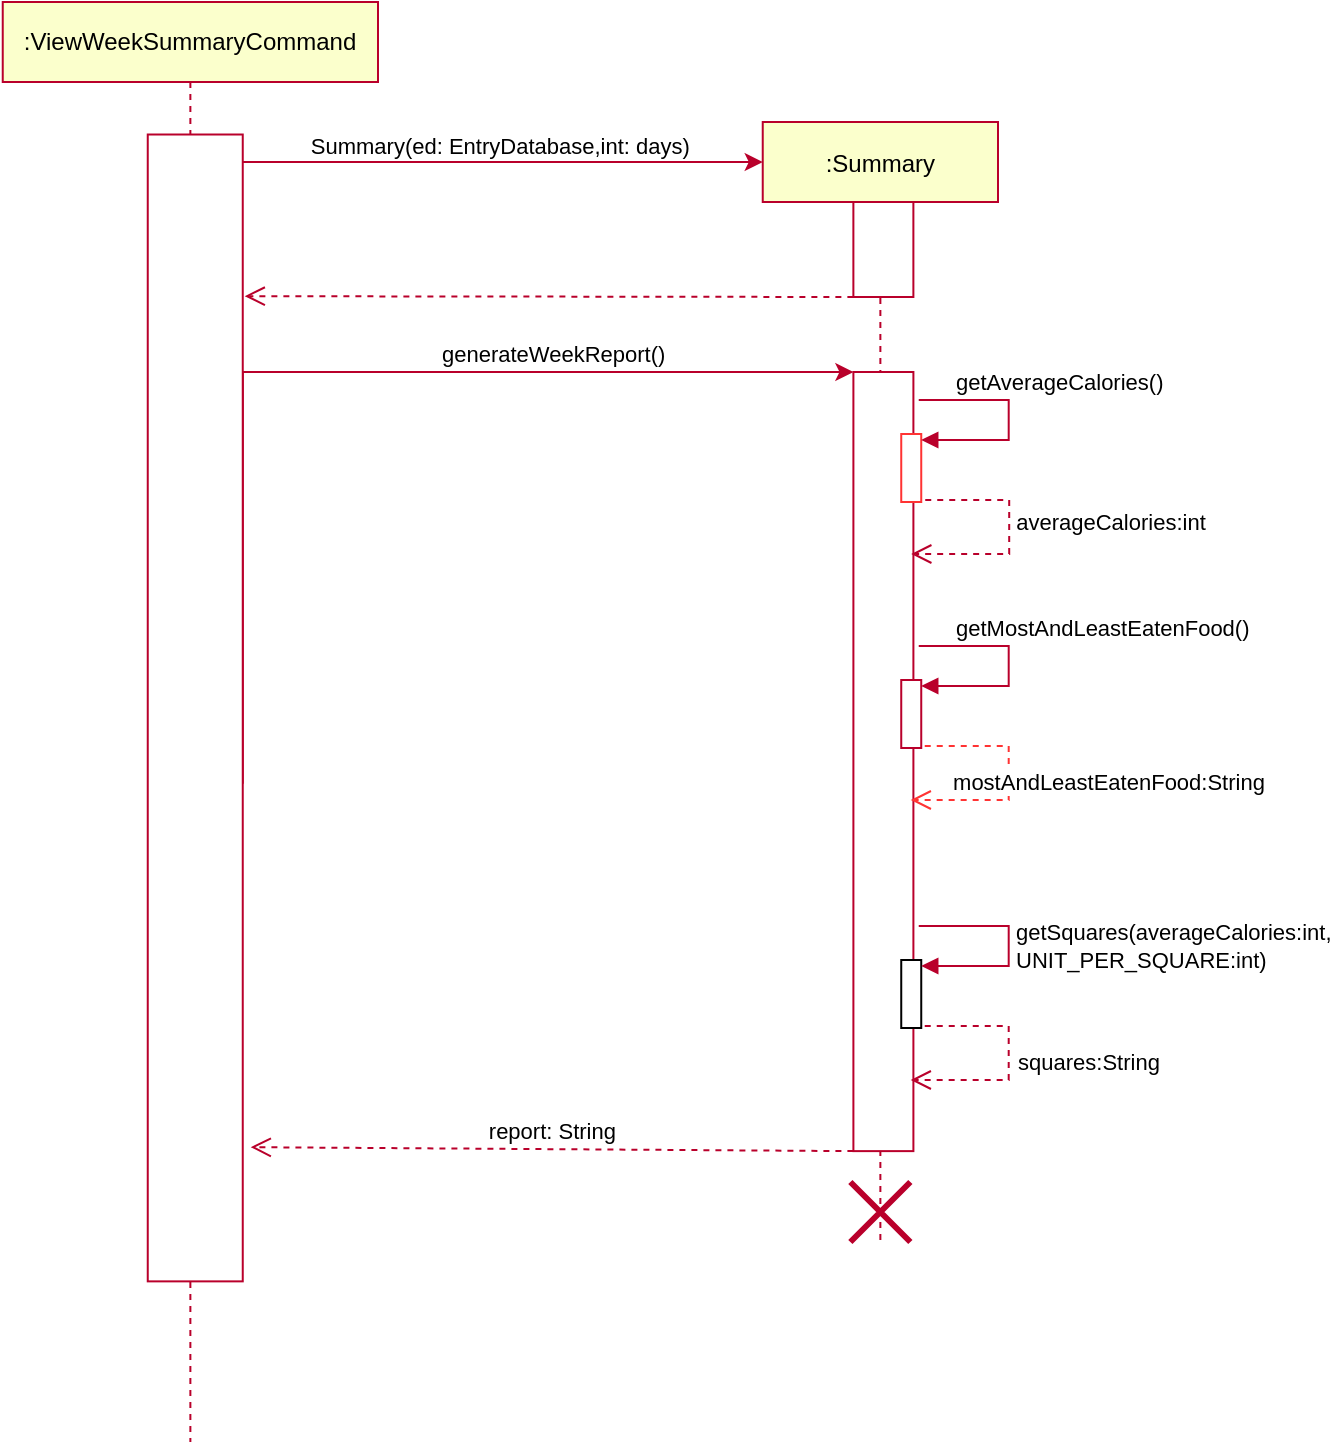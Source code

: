 <mxfile version="15.4.0" type="device"><diagram id="kgpKYQtTHZ0yAKxKKP6v" name="Page-1"><mxGraphModel dx="946" dy="635" grid="1" gridSize="10" guides="1" tooltips="1" connect="1" arrows="1" fold="1" page="1" pageScale="1" pageWidth="850" pageHeight="1100" math="0" shadow="0"><root><mxCell id="0"/><mxCell id="1" parent="0"/><mxCell id="3nuBFxr9cyL0pnOWT2aG-1" value=":Summary" style="shape=umlLifeline;perimeter=lifelinePerimeter;container=1;collapsible=0;recursiveResize=0;rounded=0;shadow=0;strokeWidth=1;strokeColor=#B9002B;fillColor=#fbffcc;" parent="1" vertex="1"><mxGeometry x="542.37" y="180" width="117.63" height="560" as="geometry"/></mxCell><mxCell id="ie_i7VloZM_X4s7Jd8dI-3" value="" style="rounded=0;whiteSpace=wrap;html=1;rotation=90;strokeColor=#b9002b;" parent="3nuBFxr9cyL0pnOWT2aG-1" vertex="1"><mxGeometry x="36.57" y="48.75" width="47.5" height="30" as="geometry"/></mxCell><mxCell id="ie_i7VloZM_X4s7Jd8dI-10" value="" style="rounded=0;whiteSpace=wrap;html=1;rotation=90;strokeColor=#b9002b;" parent="3nuBFxr9cyL0pnOWT2aG-1" vertex="1"><mxGeometry x="-134.45" y="304.78" width="389.56" height="30" as="geometry"/></mxCell><mxCell id="ie_i7VloZM_X4s7Jd8dI-23" value="" style="html=1;points=[];perimeter=orthogonalPerimeter;strokeColor=#FF3333;" parent="3nuBFxr9cyL0pnOWT2aG-1" vertex="1"><mxGeometry x="69.25" y="156" width="10" height="34" as="geometry"/></mxCell><mxCell id="ie_i7VloZM_X4s7Jd8dI-24" value="getAverageCalories()" style="edgeStyle=orthogonalEdgeStyle;html=1;align=left;spacingLeft=2;endArrow=block;rounded=0;entryX=1;entryY=0;strokeColor=#b9002b;" parent="3nuBFxr9cyL0pnOWT2aG-1" edge="1"><mxGeometry x="-0.733" y="9" relative="1" as="geometry"><mxPoint x="78" y="139" as="sourcePoint"/><Array as="points"><mxPoint x="123" y="139"/><mxPoint x="123" y="159"/></Array><mxPoint x="79.25" y="159" as="targetPoint"/><mxPoint as="offset"/></mxGeometry></mxCell><mxCell id="gffd5kAj-nQzL8p0sPNN-6" value="" style="html=1;points=[];perimeter=orthogonalPerimeter;strokeColor=#b9002b;" parent="3nuBFxr9cyL0pnOWT2aG-1" vertex="1"><mxGeometry x="69.25" y="279" width="10" height="34" as="geometry"/></mxCell><mxCell id="gffd5kAj-nQzL8p0sPNN-7" value="getMostAndLeastEatenFood()" style="edgeStyle=orthogonalEdgeStyle;html=1;align=left;spacingLeft=2;endArrow=block;rounded=0;entryX=1;entryY=0;strokeColor=#b9002b;" parent="3nuBFxr9cyL0pnOWT2aG-1" edge="1"><mxGeometry x="-0.733" y="9" relative="1" as="geometry"><mxPoint x="78" y="262" as="sourcePoint"/><Array as="points"><mxPoint x="123" y="262"/><mxPoint x="123" y="282"/></Array><mxPoint x="79.25" y="282" as="targetPoint"/><mxPoint as="offset"/></mxGeometry></mxCell><mxCell id="gffd5kAj-nQzL8p0sPNN-8" value="mostAndLeastEatenFood:String" style="html=1;verticalAlign=bottom;endArrow=open;dashed=1;endSize=8;rounded=0;edgeStyle=orthogonalEdgeStyle;exitX=1.175;exitY=0.794;exitDx=0;exitDy=0;exitPerimeter=0;strokeColor=#FF3333;" parent="3nuBFxr9cyL0pnOWT2aG-1" edge="1"><mxGeometry x="0.17" y="-50" relative="1" as="geometry"><mxPoint x="74" y="339" as="targetPoint"/><mxPoint x="81" y="311.996" as="sourcePoint"/><Array as="points"><mxPoint x="123" y="312"/><mxPoint x="123" y="339"/></Array><mxPoint x="50" y="50" as="offset"/></mxGeometry></mxCell><mxCell id="gffd5kAj-nQzL8p0sPNN-9" value="" style="html=1;points=[];perimeter=orthogonalPerimeter;" parent="3nuBFxr9cyL0pnOWT2aG-1" vertex="1"><mxGeometry x="69.25" y="419" width="10" height="34" as="geometry"/></mxCell><mxCell id="gffd5kAj-nQzL8p0sPNN-10" value="getSquares(averageCalories:int, &lt;br&gt;UNIT_PER_SQUARE:int)" style="edgeStyle=orthogonalEdgeStyle;html=1;align=left;spacingLeft=2;endArrow=block;rounded=0;entryX=1;entryY=0;strokeColor=#b9002b;" parent="3nuBFxr9cyL0pnOWT2aG-1" edge="1"><mxGeometry x="0.011" relative="1" as="geometry"><mxPoint x="78" y="402" as="sourcePoint"/><Array as="points"><mxPoint x="123" y="402"/><mxPoint x="123" y="422"/></Array><mxPoint x="79.25" y="422" as="targetPoint"/><mxPoint as="offset"/></mxGeometry></mxCell><mxCell id="gffd5kAj-nQzL8p0sPNN-11" value="squares:String" style="html=1;verticalAlign=bottom;endArrow=open;dashed=1;endSize=8;rounded=0;edgeStyle=orthogonalEdgeStyle;exitX=1.175;exitY=0.794;exitDx=0;exitDy=0;exitPerimeter=0;strokeColor=#b9002b;" parent="3nuBFxr9cyL0pnOWT2aG-1" edge="1"><mxGeometry x="0.17" y="-40" relative="1" as="geometry"><mxPoint x="74" y="479" as="targetPoint"/><mxPoint x="81" y="451.996" as="sourcePoint"/><Array as="points"><mxPoint x="123" y="452"/><mxPoint x="123" y="479"/></Array><mxPoint x="40" y="40" as="offset"/></mxGeometry></mxCell><mxCell id="ie_i7VloZM_X4s7Jd8dI-39" value="averageCalories:int" style="html=1;verticalAlign=bottom;endArrow=open;dashed=1;endSize=8;rounded=0;edgeStyle=orthogonalEdgeStyle;exitX=1.175;exitY=0.794;exitDx=0;exitDy=0;exitPerimeter=0;strokeColor=#b9002b;" parent="3nuBFxr9cyL0pnOWT2aG-1" edge="1"><mxGeometry x="0.051" y="50" relative="1" as="geometry"><mxPoint x="74.25" y="216" as="targetPoint"/><mxPoint x="81.25" y="188.996" as="sourcePoint"/><Array as="points"><mxPoint x="123.25" y="189"/><mxPoint x="123.25" y="216"/></Array><mxPoint as="offset"/></mxGeometry></mxCell><mxCell id="gffd5kAj-nQzL8p0sPNN-12" value="" style="shape=umlDestroy;whiteSpace=wrap;html=1;strokeWidth=3;strokeColor=#b9002b;" parent="3nuBFxr9cyL0pnOWT2aG-1" vertex="1"><mxGeometry x="43.81" y="530" width="30" height="30" as="geometry"/></mxCell><mxCell id="ie_i7VloZM_X4s7Jd8dI-4" value="" style="endArrow=classic;html=1;rounded=0;edgeStyle=orthogonalEdgeStyle;strokeColor=#b9002b;" parent="1" source="gffd5kAj-nQzL8p0sPNN-2" edge="1"><mxGeometry relative="1" as="geometry"><mxPoint x="392.37" y="200" as="sourcePoint"/><mxPoint x="542.37" y="200" as="targetPoint"/><Array as="points"><mxPoint x="258.37" y="200"/></Array></mxGeometry></mxCell><mxCell id="ie_i7VloZM_X4s7Jd8dI-6" value="&amp;nbsp; &amp;nbsp; &amp;nbsp; &amp;nbsp;Summary(ed: EntryDatabase,int: days)" style="edgeLabel;resizable=0;html=1;align=left;verticalAlign=bottom;" parent="ie_i7VloZM_X4s7Jd8dI-4" connectable="0" vertex="1"><mxGeometry x="-1" relative="1" as="geometry"><mxPoint x="34" y="14" as="offset"/></mxGeometry></mxCell><mxCell id="ie_i7VloZM_X4s7Jd8dI-9" value="" style="verticalAlign=bottom;endArrow=open;dashed=1;endSize=8;shadow=0;strokeWidth=1;entryX=0.39;entryY=-0.021;entryDx=0;entryDy=0;entryPerimeter=0;exitX=1;exitY=1;exitDx=0;exitDy=0;fillColor=#f8cecc;strokeColor=#B9002B;" parent="1" source="ie_i7VloZM_X4s7Jd8dI-3" edge="1"><mxGeometry relative="1" as="geometry"><mxPoint x="283.367" y="267.1" as="targetPoint"/><mxPoint x="583" y="267" as="sourcePoint"/></mxGeometry></mxCell><mxCell id="ie_i7VloZM_X4s7Jd8dI-11" value="" style="endArrow=classic;html=1;rounded=0;edgeStyle=orthogonalEdgeStyle;entryX=0;entryY=1;entryDx=0;entryDy=0;exitX=0.566;exitY=0;exitDx=0;exitDy=0;exitPerimeter=0;strokeColor=#b9002b;" parent="1" source="gffd5kAj-nQzL8p0sPNN-2" target="ie_i7VloZM_X4s7Jd8dI-10" edge="1"><mxGeometry relative="1" as="geometry"><mxPoint x="392.37" y="305" as="sourcePoint"/><mxPoint x="762.87" y="310" as="targetPoint"/><Array as="points"><mxPoint x="282.37" y="305"/></Array></mxGeometry></mxCell><mxCell id="ie_i7VloZM_X4s7Jd8dI-12" value="generateWeekReport()" style="edgeLabel;resizable=0;html=1;align=left;verticalAlign=bottom;" parent="ie_i7VloZM_X4s7Jd8dI-11" connectable="0" vertex="1"><mxGeometry x="-1" relative="1" as="geometry"><mxPoint x="98" y="-206" as="offset"/></mxGeometry></mxCell><mxCell id="gffd5kAj-nQzL8p0sPNN-1" value=":ViewWeekSummaryCommand" style="shape=umlLifeline;perimeter=lifelinePerimeter;whiteSpace=wrap;html=1;container=1;collapsible=0;recursiveResize=0;outlineConnect=0;strokeColor=#B9002B;fillColor=#fbffcc;" parent="1" vertex="1"><mxGeometry x="162.37" y="120" width="187.63" height="720" as="geometry"/></mxCell><mxCell id="gffd5kAj-nQzL8p0sPNN-2" value="" style="rounded=0;whiteSpace=wrap;html=1;rotation=90;strokeColor=#b9002b;" parent="gffd5kAj-nQzL8p0sPNN-1" vertex="1"><mxGeometry x="-190.46" y="329.22" width="573.43" height="47.5" as="geometry"/></mxCell><mxCell id="ie_i7VloZM_X4s7Jd8dI-13" value="report: String" style="verticalAlign=bottom;endArrow=open;dashed=1;endSize=8;shadow=0;strokeWidth=1;entryX=0.883;entryY=-0.084;entryDx=0;entryDy=0;entryPerimeter=0;exitX=1;exitY=1;exitDx=0;exitDy=0;strokeColor=#b9002b;" parent="1" source="ie_i7VloZM_X4s7Jd8dI-10" target="gffd5kAj-nQzL8p0sPNN-2" edge="1"><mxGeometry relative="1" as="geometry"><mxPoint x="272.87" y="864.0" as="targetPoint"/><mxPoint x="563" y="867" as="sourcePoint"/></mxGeometry></mxCell></root></mxGraphModel></diagram></mxfile>